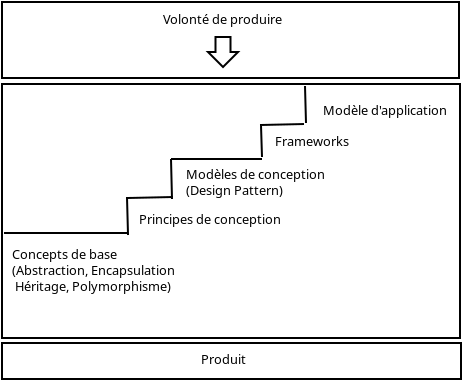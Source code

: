 <?xml version="1.0" encoding="UTF-8"?>
<dia:diagram xmlns:dia="http://www.lysator.liu.se/~alla/dia/">
  <dia:layer name="Arrière-plan" visible="true">
    <dia:object type="Standard - Box" version="0" id="O0">
      <dia:attribute name="obj_pos">
        <dia:point val="1.6,1.65"/>
      </dia:attribute>
      <dia:attribute name="obj_bb">
        <dia:rectangle val="1.55,1.6;24.55,14.4"/>
      </dia:attribute>
      <dia:attribute name="elem_corner">
        <dia:point val="1.6,1.65"/>
      </dia:attribute>
      <dia:attribute name="elem_width">
        <dia:real val="22.9"/>
      </dia:attribute>
      <dia:attribute name="elem_height">
        <dia:real val="12.7"/>
      </dia:attribute>
      <dia:attribute name="show_background">
        <dia:boolean val="true"/>
      </dia:attribute>
    </dia:object>
    <dia:object type="Standard - Box" version="0" id="O1">
      <dia:attribute name="obj_pos">
        <dia:point val="1.6,-2.45"/>
      </dia:attribute>
      <dia:attribute name="obj_bb">
        <dia:rectangle val="1.55,-2.5;24.5,1.4"/>
      </dia:attribute>
      <dia:attribute name="elem_corner">
        <dia:point val="1.6,-2.45"/>
      </dia:attribute>
      <dia:attribute name="elem_width">
        <dia:real val="22.85"/>
      </dia:attribute>
      <dia:attribute name="elem_height">
        <dia:real val="3.8"/>
      </dia:attribute>
      <dia:attribute name="show_background">
        <dia:boolean val="true"/>
      </dia:attribute>
    </dia:object>
    <dia:object type="Standard - Text" version="0" id="O2">
      <dia:attribute name="obj_pos">
        <dia:point val="17.65,3.2"/>
      </dia:attribute>
      <dia:attribute name="obj_bb">
        <dia:rectangle val="17.65,2.581;24.119,3.587"/>
      </dia:attribute>
      <dia:attribute name="text">
        <dia:composite type="text">
          <dia:attribute name="string">
            <dia:string>#Modèle d'application#</dia:string>
          </dia:attribute>
          <dia:attribute name="font">
            <dia:font family="sans" style="0" name="Helvetica"/>
          </dia:attribute>
          <dia:attribute name="height">
            <dia:real val="0.8"/>
          </dia:attribute>
          <dia:attribute name="pos">
            <dia:point val="17.65,3.2"/>
          </dia:attribute>
          <dia:attribute name="color">
            <dia:color val="#000000"/>
          </dia:attribute>
          <dia:attribute name="alignment">
            <dia:enum val="0"/>
          </dia:attribute>
        </dia:composite>
      </dia:attribute>
    </dia:object>
    <dia:object type="Standard - Text" version="0" id="O3">
      <dia:attribute name="obj_pos">
        <dia:point val="15.25,4.75"/>
      </dia:attribute>
      <dia:attribute name="obj_bb">
        <dia:rectangle val="15.25,4.131;18.969,5.138"/>
      </dia:attribute>
      <dia:attribute name="text">
        <dia:composite type="text">
          <dia:attribute name="string">
            <dia:string>#Frameworks#</dia:string>
          </dia:attribute>
          <dia:attribute name="font">
            <dia:font family="sans" style="0" name="Helvetica"/>
          </dia:attribute>
          <dia:attribute name="height">
            <dia:real val="0.8"/>
          </dia:attribute>
          <dia:attribute name="pos">
            <dia:point val="15.25,4.75"/>
          </dia:attribute>
          <dia:attribute name="color">
            <dia:color val="#000000"/>
          </dia:attribute>
          <dia:attribute name="alignment">
            <dia:enum val="0"/>
          </dia:attribute>
        </dia:composite>
      </dia:attribute>
    </dia:object>
    <dia:object type="Standard - Text" version="0" id="O4">
      <dia:attribute name="obj_pos">
        <dia:point val="10.8,6.4"/>
      </dia:attribute>
      <dia:attribute name="obj_bb">
        <dia:rectangle val="10.8,5.781;18.119,7.588"/>
      </dia:attribute>
      <dia:attribute name="text">
        <dia:composite type="text">
          <dia:attribute name="string">
            <dia:string>#Modèles de conception
(Design Pattern)#</dia:string>
          </dia:attribute>
          <dia:attribute name="font">
            <dia:font family="sans" style="0" name="Helvetica"/>
          </dia:attribute>
          <dia:attribute name="height">
            <dia:real val="0.8"/>
          </dia:attribute>
          <dia:attribute name="pos">
            <dia:point val="10.8,6.4"/>
          </dia:attribute>
          <dia:attribute name="color">
            <dia:color val="#000000"/>
          </dia:attribute>
          <dia:attribute name="alignment">
            <dia:enum val="0"/>
          </dia:attribute>
        </dia:composite>
      </dia:attribute>
    </dia:object>
    <dia:object type="Standard - Text" version="0" id="O5">
      <dia:attribute name="obj_pos">
        <dia:point val="8.45,8.65"/>
      </dia:attribute>
      <dia:attribute name="obj_bb">
        <dia:rectangle val="8.45,8.031;16.019,9.037"/>
      </dia:attribute>
      <dia:attribute name="text">
        <dia:composite type="text">
          <dia:attribute name="string">
            <dia:string>#Principes de conception#</dia:string>
          </dia:attribute>
          <dia:attribute name="font">
            <dia:font family="sans" style="0" name="Helvetica"/>
          </dia:attribute>
          <dia:attribute name="height">
            <dia:real val="0.8"/>
          </dia:attribute>
          <dia:attribute name="pos">
            <dia:point val="8.45,8.65"/>
          </dia:attribute>
          <dia:attribute name="color">
            <dia:color val="#000000"/>
          </dia:attribute>
          <dia:attribute name="alignment">
            <dia:enum val="0"/>
          </dia:attribute>
        </dia:composite>
      </dia:attribute>
    </dia:object>
    <dia:object type="Standard - Text" version="0" id="O6">
      <dia:attribute name="obj_pos">
        <dia:point val="2.1,10.4"/>
      </dia:attribute>
      <dia:attribute name="obj_bb">
        <dia:rectangle val="2.1,9.781;10.819,12.387"/>
      </dia:attribute>
      <dia:attribute name="text">
        <dia:composite type="text">
          <dia:attribute name="string">
            <dia:string>#Concepts de base
(Abstraction, Encapsulation
 Héritage, Polymorphisme)#</dia:string>
          </dia:attribute>
          <dia:attribute name="font">
            <dia:font family="sans" style="0" name="Helvetica"/>
          </dia:attribute>
          <dia:attribute name="height">
            <dia:real val="0.8"/>
          </dia:attribute>
          <dia:attribute name="pos">
            <dia:point val="2.1,10.4"/>
          </dia:attribute>
          <dia:attribute name="color">
            <dia:color val="#000000"/>
          </dia:attribute>
          <dia:attribute name="alignment">
            <dia:enum val="0"/>
          </dia:attribute>
        </dia:composite>
      </dia:attribute>
    </dia:object>
    <dia:object type="Standard - Line" version="0" id="O7">
      <dia:attribute name="obj_pos">
        <dia:point val="16.75,1.75"/>
      </dia:attribute>
      <dia:attribute name="obj_bb">
        <dia:rectangle val="16.699,1.699;16.851,3.651"/>
      </dia:attribute>
      <dia:attribute name="conn_endpoints">
        <dia:point val="16.75,1.75"/>
        <dia:point val="16.8,3.6"/>
      </dia:attribute>
      <dia:attribute name="numcp">
        <dia:int val="1"/>
      </dia:attribute>
    </dia:object>
    <dia:object type="Standard - Line" version="0" id="O8">
      <dia:attribute name="obj_pos">
        <dia:point val="16.7,3.65"/>
      </dia:attribute>
      <dia:attribute name="obj_bb">
        <dia:rectangle val="14.449,3.599;16.751,3.751"/>
      </dia:attribute>
      <dia:attribute name="conn_endpoints">
        <dia:point val="16.7,3.65"/>
        <dia:point val="14.5,3.7"/>
      </dia:attribute>
      <dia:attribute name="numcp">
        <dia:int val="1"/>
      </dia:attribute>
    </dia:object>
    <dia:object type="Standard - Line" version="0" id="O9">
      <dia:attribute name="obj_pos">
        <dia:point val="14.551,3.751"/>
      </dia:attribute>
      <dia:attribute name="obj_bb">
        <dia:rectangle val="14.5,3.7;14.652,5.352"/>
      </dia:attribute>
      <dia:attribute name="conn_endpoints">
        <dia:point val="14.551,3.751"/>
        <dia:point val="14.6,5.3"/>
      </dia:attribute>
      <dia:attribute name="numcp">
        <dia:int val="1"/>
      </dia:attribute>
    </dia:object>
    <dia:object type="Standard - Line" version="0" id="O10">
      <dia:attribute name="obj_pos">
        <dia:point val="10.05,5.4"/>
      </dia:attribute>
      <dia:attribute name="obj_bb">
        <dia:rectangle val="9.999,5.349;10.151,7.451"/>
      </dia:attribute>
      <dia:attribute name="conn_endpoints">
        <dia:point val="10.05,5.4"/>
        <dia:point val="10.1,7.4"/>
      </dia:attribute>
      <dia:attribute name="numcp">
        <dia:int val="1"/>
      </dia:attribute>
    </dia:object>
    <dia:object type="Standard - Line" version="0" id="O11">
      <dia:attribute name="obj_pos">
        <dia:point val="7.851,7.351"/>
      </dia:attribute>
      <dia:attribute name="obj_bb">
        <dia:rectangle val="7.8,7.3;7.953,9.253"/>
      </dia:attribute>
      <dia:attribute name="conn_endpoints">
        <dia:point val="7.851,7.351"/>
        <dia:point val="7.901,9.201"/>
      </dia:attribute>
      <dia:attribute name="numcp">
        <dia:int val="1"/>
      </dia:attribute>
    </dia:object>
    <dia:object type="Standard - Line" version="0" id="O12">
      <dia:attribute name="obj_pos">
        <dia:point val="14.6,5.4"/>
      </dia:attribute>
      <dia:attribute name="obj_bb">
        <dia:rectangle val="10,5.35;14.65,5.45"/>
      </dia:attribute>
      <dia:attribute name="conn_endpoints">
        <dia:point val="14.6,5.4"/>
        <dia:point val="10.05,5.4"/>
      </dia:attribute>
      <dia:attribute name="numcp">
        <dia:int val="1"/>
      </dia:attribute>
    </dia:object>
    <dia:object type="Standard - Line" version="0" id="O13">
      <dia:attribute name="obj_pos">
        <dia:point val="10.101,7.301"/>
      </dia:attribute>
      <dia:attribute name="obj_bb">
        <dia:rectangle val="7.75,7.25;10.152,7.402"/>
      </dia:attribute>
      <dia:attribute name="conn_endpoints">
        <dia:point val="10.101,7.301"/>
        <dia:point val="7.801,7.351"/>
      </dia:attribute>
      <dia:attribute name="numcp">
        <dia:int val="1"/>
      </dia:attribute>
    </dia:object>
    <dia:object type="Standard - Line" version="0" id="O14">
      <dia:attribute name="obj_pos">
        <dia:point val="7.851,9.101"/>
      </dia:attribute>
      <dia:attribute name="obj_bb">
        <dia:rectangle val="1.65,9.05;7.901,9.151"/>
      </dia:attribute>
      <dia:attribute name="conn_endpoints">
        <dia:point val="7.851,9.101"/>
        <dia:point val="1.7,9.1"/>
      </dia:attribute>
      <dia:attribute name="numcp">
        <dia:int val="1"/>
      </dia:attribute>
    </dia:object>
    <dia:object type="Standard - Box" version="0" id="O15">
      <dia:attribute name="obj_pos">
        <dia:point val="1.6,14.6"/>
      </dia:attribute>
      <dia:attribute name="obj_bb">
        <dia:rectangle val="1.55,14.55;24.6,16.45"/>
      </dia:attribute>
      <dia:attribute name="elem_corner">
        <dia:point val="1.6,14.6"/>
      </dia:attribute>
      <dia:attribute name="elem_width">
        <dia:real val="22.95"/>
      </dia:attribute>
      <dia:attribute name="elem_height">
        <dia:real val="1.8"/>
      </dia:attribute>
      <dia:attribute name="show_background">
        <dia:boolean val="true"/>
      </dia:attribute>
    </dia:object>
    <dia:object type="Standard - Text" version="0" id="O16">
      <dia:attribute name="obj_pos">
        <dia:point val="11.55,15.65"/>
      </dia:attribute>
      <dia:attribute name="obj_bb">
        <dia:rectangle val="11.55,15.031;13.819,16.038"/>
      </dia:attribute>
      <dia:attribute name="text">
        <dia:composite type="text">
          <dia:attribute name="string">
            <dia:string>#Produit#</dia:string>
          </dia:attribute>
          <dia:attribute name="font">
            <dia:font family="sans" style="0" name="Helvetica"/>
          </dia:attribute>
          <dia:attribute name="height">
            <dia:real val="0.8"/>
          </dia:attribute>
          <dia:attribute name="pos">
            <dia:point val="11.55,15.65"/>
          </dia:attribute>
          <dia:attribute name="color">
            <dia:color val="#000000"/>
          </dia:attribute>
          <dia:attribute name="alignment">
            <dia:enum val="0"/>
          </dia:attribute>
        </dia:composite>
      </dia:attribute>
    </dia:object>
    <dia:object type="Standard - Text" version="0" id="O17">
      <dia:attribute name="obj_pos">
        <dia:point val="9.65,-1.35"/>
      </dia:attribute>
      <dia:attribute name="obj_bb">
        <dia:rectangle val="9.65,-1.969;15.869,-0.963"/>
      </dia:attribute>
      <dia:attribute name="text">
        <dia:composite type="text">
          <dia:attribute name="string">
            <dia:string>#Volonté de produire#</dia:string>
          </dia:attribute>
          <dia:attribute name="font">
            <dia:font family="sans" style="0" name="Helvetica"/>
          </dia:attribute>
          <dia:attribute name="height">
            <dia:real val="0.8"/>
          </dia:attribute>
          <dia:attribute name="pos">
            <dia:point val="9.65,-1.35"/>
          </dia:attribute>
          <dia:attribute name="color">
            <dia:color val="#000000"/>
          </dia:attribute>
          <dia:attribute name="alignment">
            <dia:enum val="0"/>
          </dia:attribute>
        </dia:composite>
      </dia:attribute>
    </dia:object>
    <dia:object type="Geometric - Down Arrow" version="0" id="O18">
      <dia:attribute name="obj_pos">
        <dia:point val="11.9,-0.7"/>
      </dia:attribute>
      <dia:attribute name="obj_bb">
        <dia:rectangle val="11.779,-0.75;13.521,0.871"/>
      </dia:attribute>
      <dia:attribute name="elem_corner">
        <dia:point val="11.9,-0.7"/>
      </dia:attribute>
      <dia:attribute name="elem_width">
        <dia:real val="1.5"/>
      </dia:attribute>
      <dia:attribute name="elem_height">
        <dia:real val="1.5"/>
      </dia:attribute>
      <dia:attribute name="line_width">
        <dia:real val="0.1"/>
      </dia:attribute>
      <dia:attribute name="line_colour">
        <dia:color val="#000000"/>
      </dia:attribute>
      <dia:attribute name="fill_colour">
        <dia:color val="#ffffff"/>
      </dia:attribute>
      <dia:attribute name="show_background">
        <dia:boolean val="true"/>
      </dia:attribute>
      <dia:attribute name="line_style">
        <dia:enum val="0"/>
        <dia:real val="1"/>
      </dia:attribute>
      <dia:attribute name="flip_horizontal">
        <dia:boolean val="false"/>
      </dia:attribute>
      <dia:attribute name="flip_vertical">
        <dia:boolean val="false"/>
      </dia:attribute>
    </dia:object>
  </dia:layer>
</dia:diagram>
